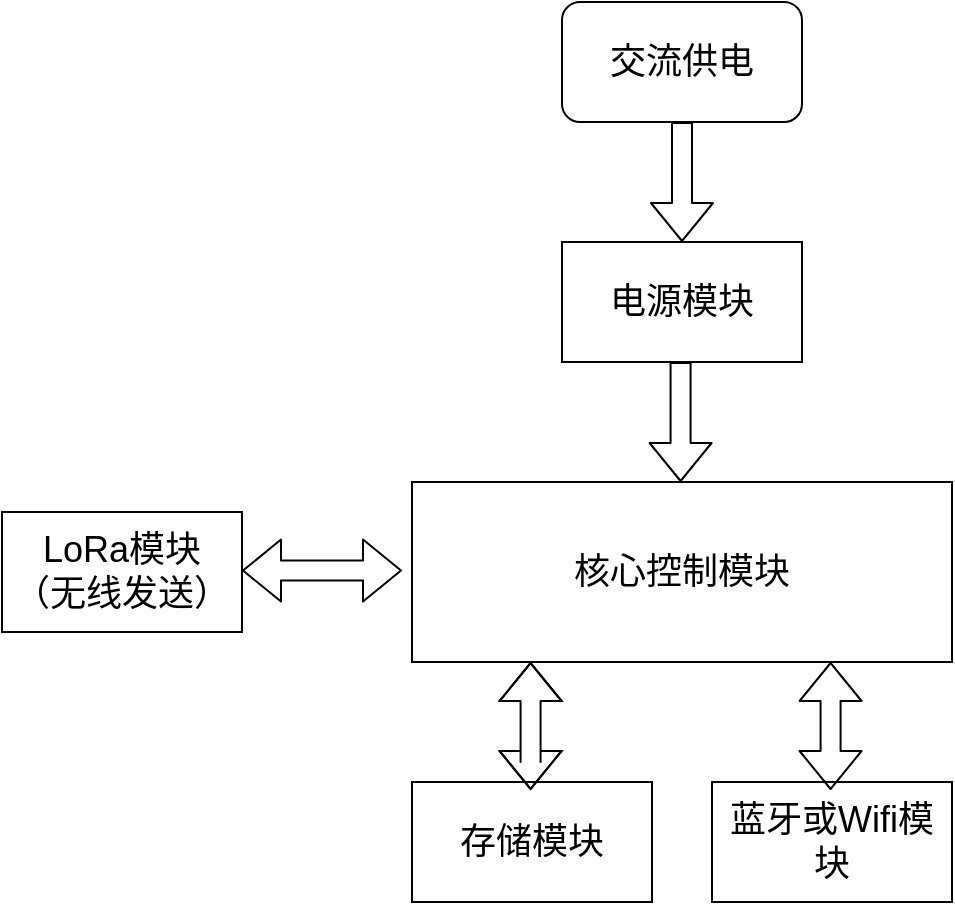 <mxfile version="14.5.8" type="github">
  <diagram id="3NkLJo6TJVKmp-w63WLC" name="第 1 页">
    <mxGraphModel dx="660" dy="1039" grid="1" gridSize="10" guides="1" tooltips="1" connect="1" arrows="1" fold="1" page="1" pageScale="1" pageWidth="827" pageHeight="1169" math="0" shadow="0">
      <root>
        <mxCell id="0" />
        <mxCell id="1" parent="0" />
        <mxCell id="PAe-5uyCxa2XsL8ZQy4g-1" value="交流供电" style="rounded=1;whiteSpace=wrap;html=1;fontSize=18;" vertex="1" parent="1">
          <mxGeometry x="320" y="120" width="120" height="60" as="geometry" />
        </mxCell>
        <mxCell id="PAe-5uyCxa2XsL8ZQy4g-2" value="电源模块" style="rounded=0;whiteSpace=wrap;html=1;fontSize=18;" vertex="1" parent="1">
          <mxGeometry x="320" y="240" width="120" height="60" as="geometry" />
        </mxCell>
        <mxCell id="PAe-5uyCxa2XsL8ZQy4g-3" value="核心控制模块" style="rounded=0;whiteSpace=wrap;html=1;fontSize=18;" vertex="1" parent="1">
          <mxGeometry x="245" y="360" width="270" height="90" as="geometry" />
        </mxCell>
        <mxCell id="PAe-5uyCxa2XsL8ZQy4g-4" value="LoRa模块&lt;br&gt;（无线发送）" style="rounded=0;whiteSpace=wrap;html=1;fontSize=18;" vertex="1" parent="1">
          <mxGeometry x="40" y="375" width="120" height="60" as="geometry" />
        </mxCell>
        <mxCell id="PAe-5uyCxa2XsL8ZQy4g-6" value="存储模块" style="rounded=0;whiteSpace=wrap;html=1;fontSize=18;" vertex="1" parent="1">
          <mxGeometry x="245" y="510" width="120" height="60" as="geometry" />
        </mxCell>
        <mxCell id="PAe-5uyCxa2XsL8ZQy4g-7" value="蓝牙或Wifi模块" style="rounded=0;whiteSpace=wrap;html=1;fontSize=18;" vertex="1" parent="1">
          <mxGeometry x="395" y="510" width="120" height="60" as="geometry" />
        </mxCell>
        <mxCell id="PAe-5uyCxa2XsL8ZQy4g-8" value="" style="shape=flexArrow;endArrow=classic;startArrow=classic;html=1;fontSize=18;" edge="1" parent="1">
          <mxGeometry width="50" height="50" relative="1" as="geometry">
            <mxPoint x="304.29" y="514" as="sourcePoint" />
            <mxPoint x="304.29" y="450" as="targetPoint" />
            <Array as="points">
              <mxPoint x="304.29" y="500" />
            </Array>
          </mxGeometry>
        </mxCell>
        <mxCell id="PAe-5uyCxa2XsL8ZQy4g-9" value="" style="shape=flexArrow;endArrow=classic;startArrow=classic;html=1;fontSize=18;" edge="1" parent="1">
          <mxGeometry width="50" height="50" relative="1" as="geometry">
            <mxPoint x="454.29" y="514" as="sourcePoint" />
            <mxPoint x="454.29" y="450" as="targetPoint" />
          </mxGeometry>
        </mxCell>
        <mxCell id="PAe-5uyCxa2XsL8ZQy4g-10" value="" style="shape=flexArrow;endArrow=classic;html=1;fontSize=18;exitX=0.5;exitY=1;exitDx=0;exitDy=0;entryX=0.5;entryY=0;entryDx=0;entryDy=0;" edge="1" parent="1" source="PAe-5uyCxa2XsL8ZQy4g-1" target="PAe-5uyCxa2XsL8ZQy4g-2">
          <mxGeometry width="50" height="50" relative="1" as="geometry">
            <mxPoint x="380" y="260" as="sourcePoint" />
            <mxPoint x="430" y="210" as="targetPoint" />
          </mxGeometry>
        </mxCell>
        <mxCell id="PAe-5uyCxa2XsL8ZQy4g-11" value="" style="shape=flexArrow;endArrow=classic;startArrow=classic;html=1;fontSize=18;" edge="1" parent="1">
          <mxGeometry width="50" height="50" relative="1" as="geometry">
            <mxPoint x="240" y="404.29" as="sourcePoint" />
            <mxPoint x="160" y="404.29" as="targetPoint" />
          </mxGeometry>
        </mxCell>
        <mxCell id="PAe-5uyCxa2XsL8ZQy4g-12" value="" style="shape=flexArrow;endArrow=classic;html=1;fontSize=18;exitX=0.5;exitY=1;exitDx=0;exitDy=0;entryX=0.5;entryY=0;entryDx=0;entryDy=0;" edge="1" parent="1">
          <mxGeometry width="50" height="50" relative="1" as="geometry">
            <mxPoint x="379.29" y="300" as="sourcePoint" />
            <mxPoint x="379.29" y="360" as="targetPoint" />
          </mxGeometry>
        </mxCell>
      </root>
    </mxGraphModel>
  </diagram>
</mxfile>
